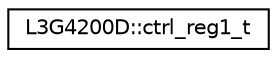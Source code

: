 digraph "Graphical Class Hierarchy"
{
  edge [fontname="Helvetica",fontsize="10",labelfontname="Helvetica",labelfontsize="10"];
  node [fontname="Helvetica",fontsize="10",shape=record];
  rankdir="LR";
  Node1 [label="L3G4200D::ctrl_reg1_t",height=0.2,width=0.4,color="black", fillcolor="white", style="filled",URL="$db/d5b/unionL3G4200D_1_1ctrl__reg1__t.html"];
}
